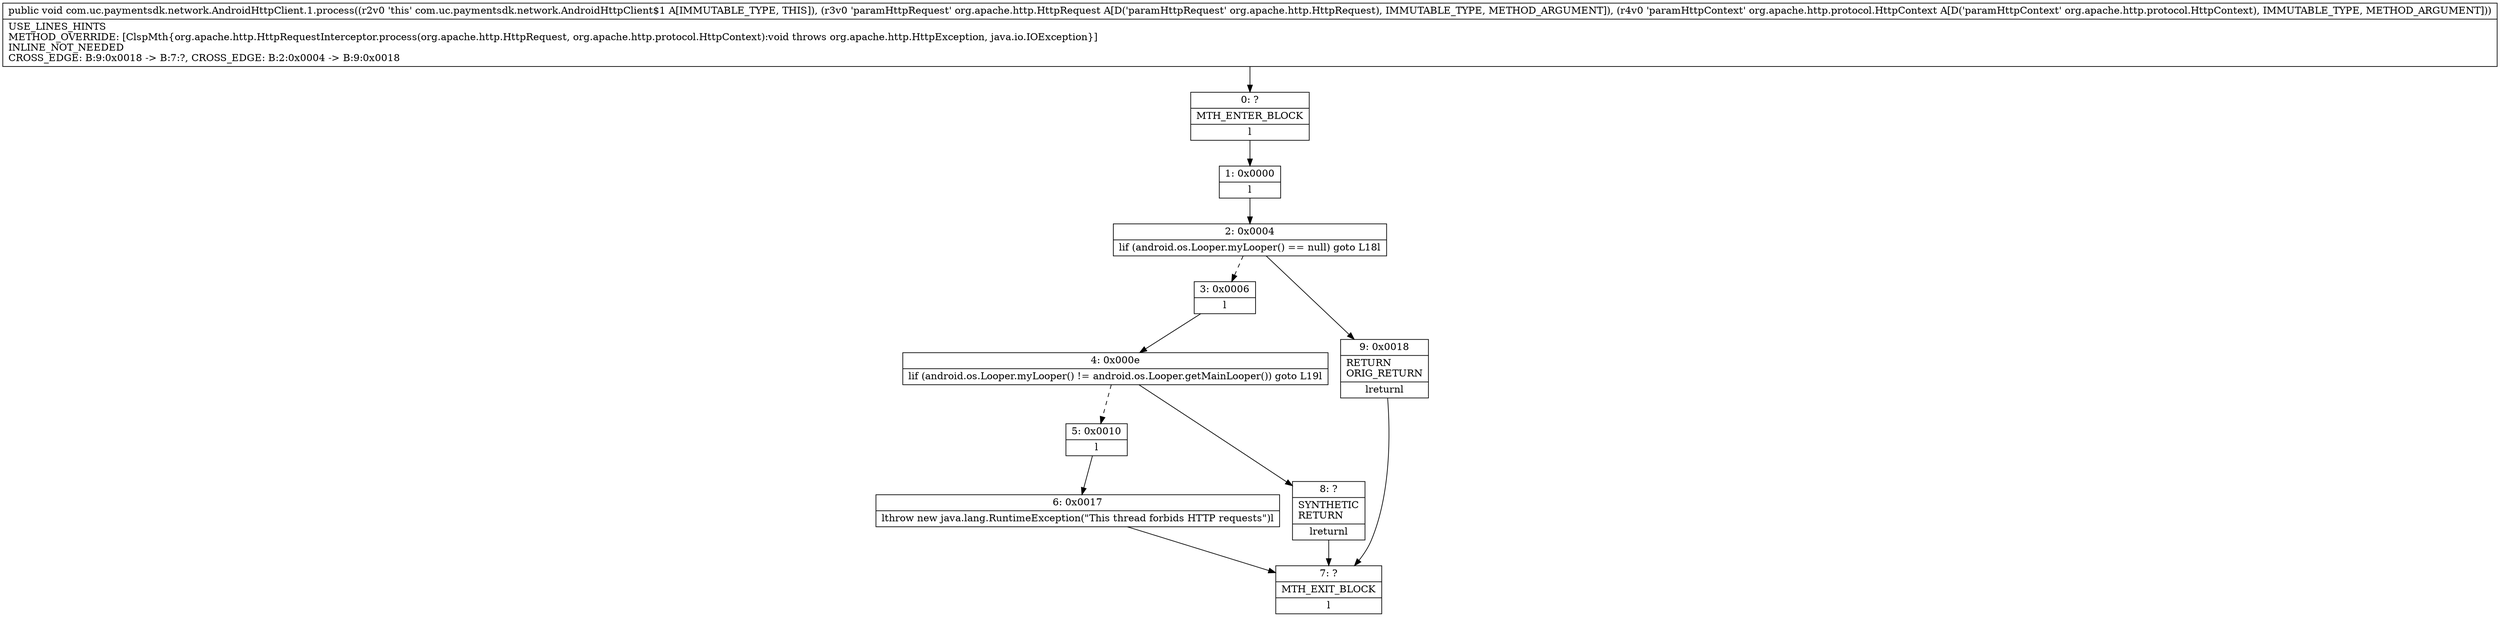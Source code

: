 digraph "CFG forcom.uc.paymentsdk.network.AndroidHttpClient.1.process(Lorg\/apache\/http\/HttpRequest;Lorg\/apache\/http\/protocol\/HttpContext;)V" {
Node_0 [shape=record,label="{0\:\ ?|MTH_ENTER_BLOCK\l|l}"];
Node_1 [shape=record,label="{1\:\ 0x0000|l}"];
Node_2 [shape=record,label="{2\:\ 0x0004|lif (android.os.Looper.myLooper() == null) goto L18l}"];
Node_3 [shape=record,label="{3\:\ 0x0006|l}"];
Node_4 [shape=record,label="{4\:\ 0x000e|lif (android.os.Looper.myLooper() != android.os.Looper.getMainLooper()) goto L19l}"];
Node_5 [shape=record,label="{5\:\ 0x0010|l}"];
Node_6 [shape=record,label="{6\:\ 0x0017|lthrow new java.lang.RuntimeException(\"This thread forbids HTTP requests\")l}"];
Node_7 [shape=record,label="{7\:\ ?|MTH_EXIT_BLOCK\l|l}"];
Node_8 [shape=record,label="{8\:\ ?|SYNTHETIC\lRETURN\l|lreturnl}"];
Node_9 [shape=record,label="{9\:\ 0x0018|RETURN\lORIG_RETURN\l|lreturnl}"];
MethodNode[shape=record,label="{public void com.uc.paymentsdk.network.AndroidHttpClient.1.process((r2v0 'this' com.uc.paymentsdk.network.AndroidHttpClient$1 A[IMMUTABLE_TYPE, THIS]), (r3v0 'paramHttpRequest' org.apache.http.HttpRequest A[D('paramHttpRequest' org.apache.http.HttpRequest), IMMUTABLE_TYPE, METHOD_ARGUMENT]), (r4v0 'paramHttpContext' org.apache.http.protocol.HttpContext A[D('paramHttpContext' org.apache.http.protocol.HttpContext), IMMUTABLE_TYPE, METHOD_ARGUMENT]))  | USE_LINES_HINTS\lMETHOD_OVERRIDE: [ClspMth\{org.apache.http.HttpRequestInterceptor.process(org.apache.http.HttpRequest, org.apache.http.protocol.HttpContext):void throws org.apache.http.HttpException, java.io.IOException\}]\lINLINE_NOT_NEEDED\lCROSS_EDGE: B:9:0x0018 \-\> B:7:?, CROSS_EDGE: B:2:0x0004 \-\> B:9:0x0018\l}"];
MethodNode -> Node_0;
Node_0 -> Node_1;
Node_1 -> Node_2;
Node_2 -> Node_3[style=dashed];
Node_2 -> Node_9;
Node_3 -> Node_4;
Node_4 -> Node_5[style=dashed];
Node_4 -> Node_8;
Node_5 -> Node_6;
Node_6 -> Node_7;
Node_8 -> Node_7;
Node_9 -> Node_7;
}

